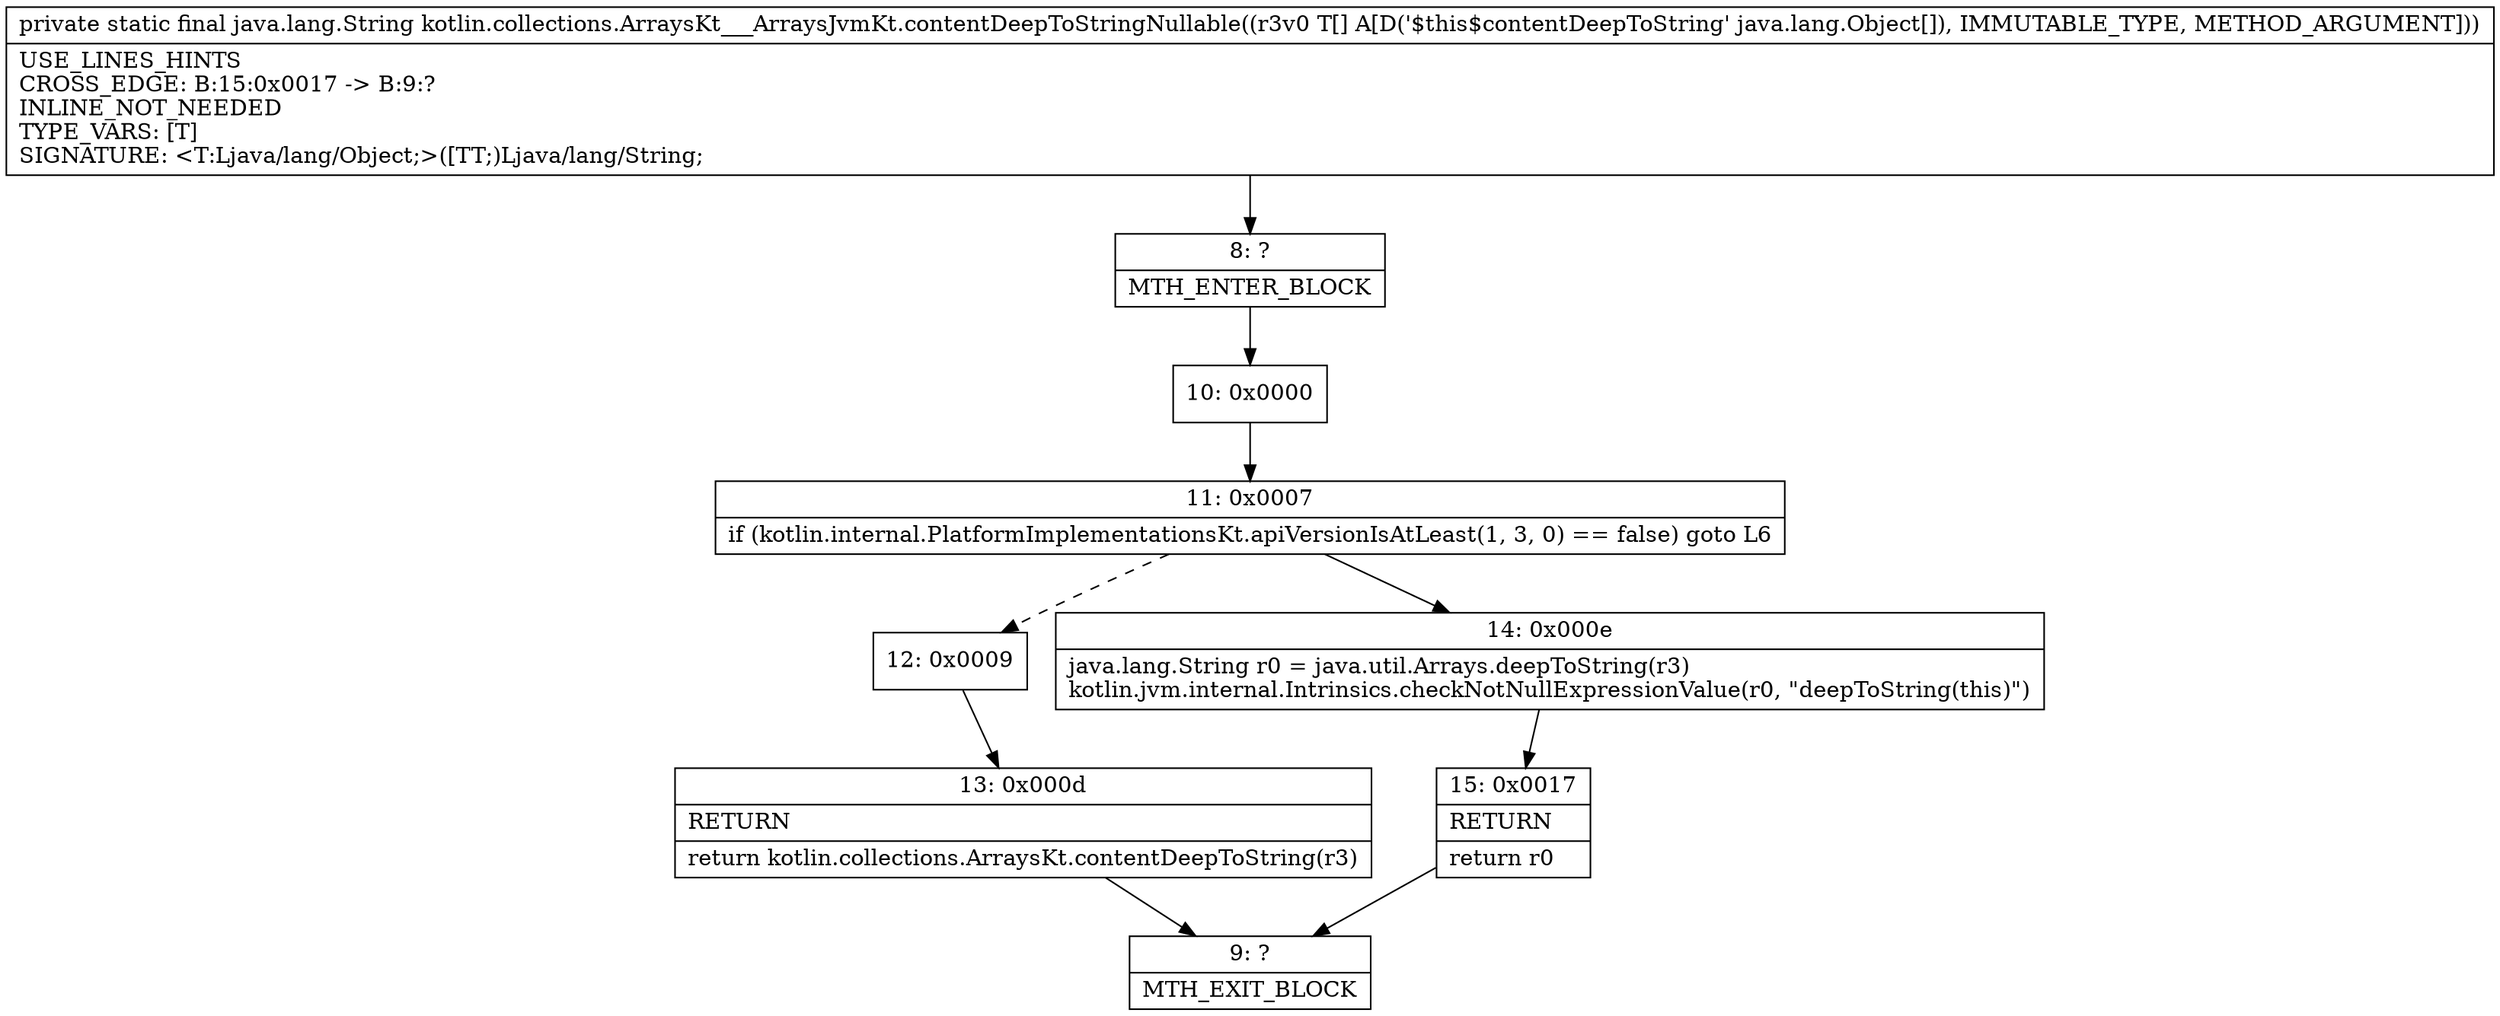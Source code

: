 digraph "CFG forkotlin.collections.ArraysKt___ArraysJvmKt.contentDeepToStringNullable([Ljava\/lang\/Object;)Ljava\/lang\/String;" {
Node_8 [shape=record,label="{8\:\ ?|MTH_ENTER_BLOCK\l}"];
Node_10 [shape=record,label="{10\:\ 0x0000}"];
Node_11 [shape=record,label="{11\:\ 0x0007|if (kotlin.internal.PlatformImplementationsKt.apiVersionIsAtLeast(1, 3, 0) == false) goto L6\l}"];
Node_12 [shape=record,label="{12\:\ 0x0009}"];
Node_13 [shape=record,label="{13\:\ 0x000d|RETURN\l|return kotlin.collections.ArraysKt.contentDeepToString(r3)\l}"];
Node_9 [shape=record,label="{9\:\ ?|MTH_EXIT_BLOCK\l}"];
Node_14 [shape=record,label="{14\:\ 0x000e|java.lang.String r0 = java.util.Arrays.deepToString(r3)\lkotlin.jvm.internal.Intrinsics.checkNotNullExpressionValue(r0, \"deepToString(this)\")\l}"];
Node_15 [shape=record,label="{15\:\ 0x0017|RETURN\l|return r0\l}"];
MethodNode[shape=record,label="{private static final java.lang.String kotlin.collections.ArraysKt___ArraysJvmKt.contentDeepToStringNullable((r3v0 T[] A[D('$this$contentDeepToString' java.lang.Object[]), IMMUTABLE_TYPE, METHOD_ARGUMENT]))  | USE_LINES_HINTS\lCROSS_EDGE: B:15:0x0017 \-\> B:9:?\lINLINE_NOT_NEEDED\lTYPE_VARS: [T]\lSIGNATURE: \<T:Ljava\/lang\/Object;\>([TT;)Ljava\/lang\/String;\l}"];
MethodNode -> Node_8;Node_8 -> Node_10;
Node_10 -> Node_11;
Node_11 -> Node_12[style=dashed];
Node_11 -> Node_14;
Node_12 -> Node_13;
Node_13 -> Node_9;
Node_14 -> Node_15;
Node_15 -> Node_9;
}

